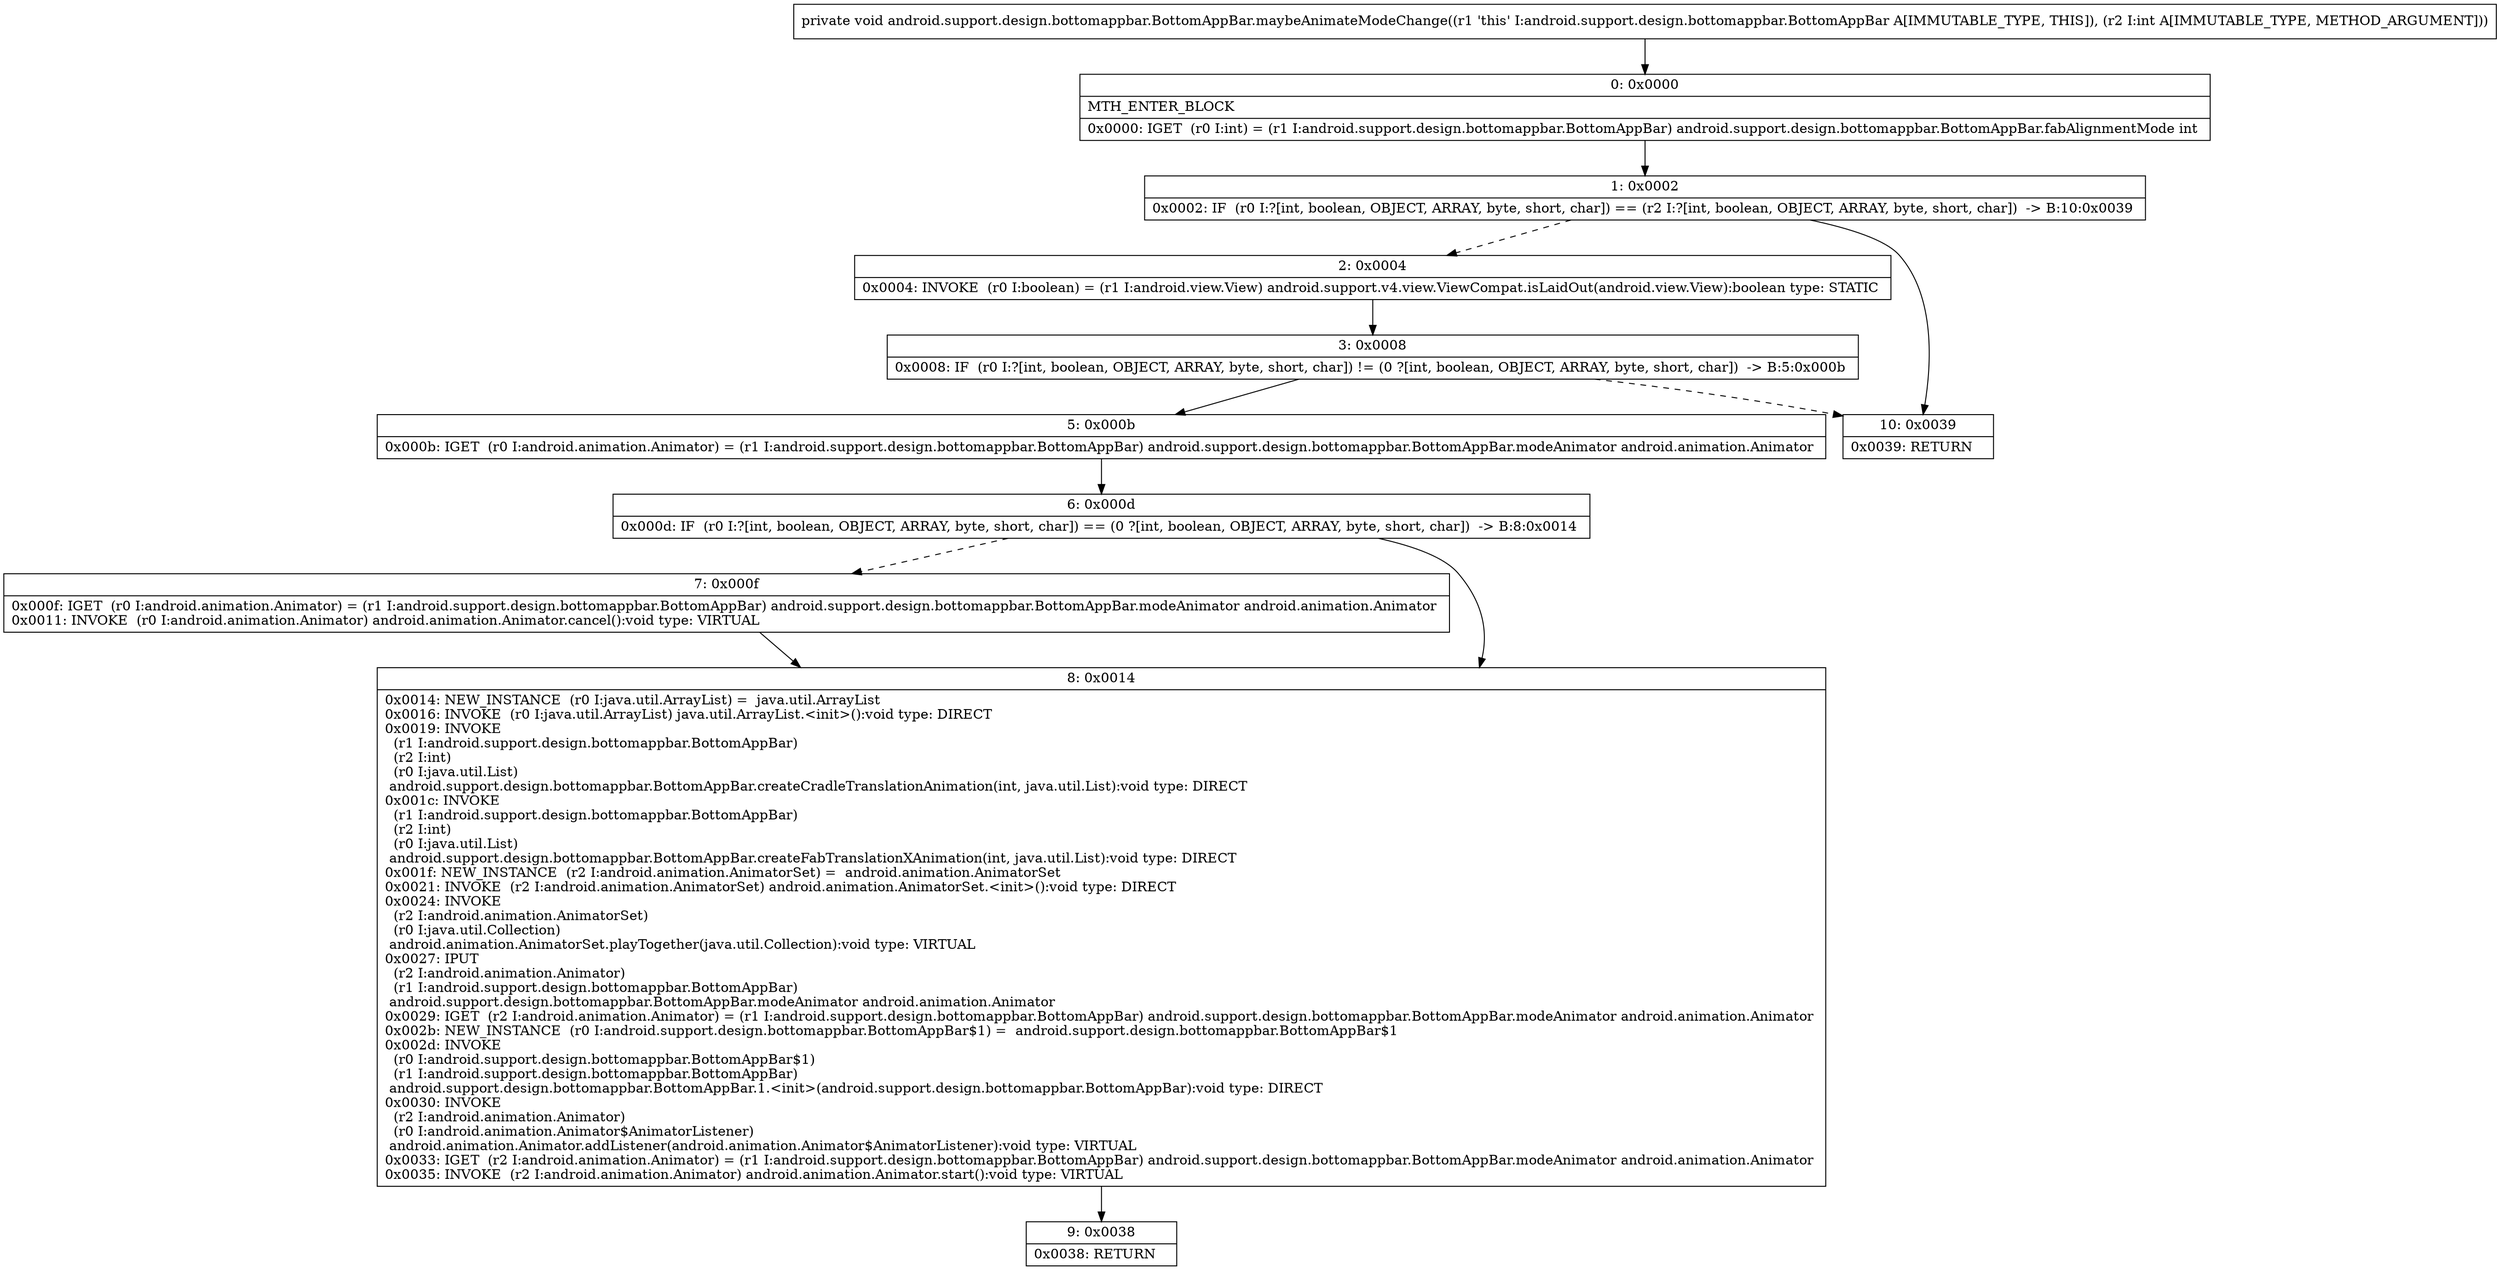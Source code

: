 digraph "CFG forandroid.support.design.bottomappbar.BottomAppBar.maybeAnimateModeChange(I)V" {
Node_0 [shape=record,label="{0\:\ 0x0000|MTH_ENTER_BLOCK\l|0x0000: IGET  (r0 I:int) = (r1 I:android.support.design.bottomappbar.BottomAppBar) android.support.design.bottomappbar.BottomAppBar.fabAlignmentMode int \l}"];
Node_1 [shape=record,label="{1\:\ 0x0002|0x0002: IF  (r0 I:?[int, boolean, OBJECT, ARRAY, byte, short, char]) == (r2 I:?[int, boolean, OBJECT, ARRAY, byte, short, char])  \-\> B:10:0x0039 \l}"];
Node_2 [shape=record,label="{2\:\ 0x0004|0x0004: INVOKE  (r0 I:boolean) = (r1 I:android.view.View) android.support.v4.view.ViewCompat.isLaidOut(android.view.View):boolean type: STATIC \l}"];
Node_3 [shape=record,label="{3\:\ 0x0008|0x0008: IF  (r0 I:?[int, boolean, OBJECT, ARRAY, byte, short, char]) != (0 ?[int, boolean, OBJECT, ARRAY, byte, short, char])  \-\> B:5:0x000b \l}"];
Node_5 [shape=record,label="{5\:\ 0x000b|0x000b: IGET  (r0 I:android.animation.Animator) = (r1 I:android.support.design.bottomappbar.BottomAppBar) android.support.design.bottomappbar.BottomAppBar.modeAnimator android.animation.Animator \l}"];
Node_6 [shape=record,label="{6\:\ 0x000d|0x000d: IF  (r0 I:?[int, boolean, OBJECT, ARRAY, byte, short, char]) == (0 ?[int, boolean, OBJECT, ARRAY, byte, short, char])  \-\> B:8:0x0014 \l}"];
Node_7 [shape=record,label="{7\:\ 0x000f|0x000f: IGET  (r0 I:android.animation.Animator) = (r1 I:android.support.design.bottomappbar.BottomAppBar) android.support.design.bottomappbar.BottomAppBar.modeAnimator android.animation.Animator \l0x0011: INVOKE  (r0 I:android.animation.Animator) android.animation.Animator.cancel():void type: VIRTUAL \l}"];
Node_8 [shape=record,label="{8\:\ 0x0014|0x0014: NEW_INSTANCE  (r0 I:java.util.ArrayList) =  java.util.ArrayList \l0x0016: INVOKE  (r0 I:java.util.ArrayList) java.util.ArrayList.\<init\>():void type: DIRECT \l0x0019: INVOKE  \l  (r1 I:android.support.design.bottomappbar.BottomAppBar)\l  (r2 I:int)\l  (r0 I:java.util.List)\l android.support.design.bottomappbar.BottomAppBar.createCradleTranslationAnimation(int, java.util.List):void type: DIRECT \l0x001c: INVOKE  \l  (r1 I:android.support.design.bottomappbar.BottomAppBar)\l  (r2 I:int)\l  (r0 I:java.util.List)\l android.support.design.bottomappbar.BottomAppBar.createFabTranslationXAnimation(int, java.util.List):void type: DIRECT \l0x001f: NEW_INSTANCE  (r2 I:android.animation.AnimatorSet) =  android.animation.AnimatorSet \l0x0021: INVOKE  (r2 I:android.animation.AnimatorSet) android.animation.AnimatorSet.\<init\>():void type: DIRECT \l0x0024: INVOKE  \l  (r2 I:android.animation.AnimatorSet)\l  (r0 I:java.util.Collection)\l android.animation.AnimatorSet.playTogether(java.util.Collection):void type: VIRTUAL \l0x0027: IPUT  \l  (r2 I:android.animation.Animator)\l  (r1 I:android.support.design.bottomappbar.BottomAppBar)\l android.support.design.bottomappbar.BottomAppBar.modeAnimator android.animation.Animator \l0x0029: IGET  (r2 I:android.animation.Animator) = (r1 I:android.support.design.bottomappbar.BottomAppBar) android.support.design.bottomappbar.BottomAppBar.modeAnimator android.animation.Animator \l0x002b: NEW_INSTANCE  (r0 I:android.support.design.bottomappbar.BottomAppBar$1) =  android.support.design.bottomappbar.BottomAppBar$1 \l0x002d: INVOKE  \l  (r0 I:android.support.design.bottomappbar.BottomAppBar$1)\l  (r1 I:android.support.design.bottomappbar.BottomAppBar)\l android.support.design.bottomappbar.BottomAppBar.1.\<init\>(android.support.design.bottomappbar.BottomAppBar):void type: DIRECT \l0x0030: INVOKE  \l  (r2 I:android.animation.Animator)\l  (r0 I:android.animation.Animator$AnimatorListener)\l android.animation.Animator.addListener(android.animation.Animator$AnimatorListener):void type: VIRTUAL \l0x0033: IGET  (r2 I:android.animation.Animator) = (r1 I:android.support.design.bottomappbar.BottomAppBar) android.support.design.bottomappbar.BottomAppBar.modeAnimator android.animation.Animator \l0x0035: INVOKE  (r2 I:android.animation.Animator) android.animation.Animator.start():void type: VIRTUAL \l}"];
Node_9 [shape=record,label="{9\:\ 0x0038|0x0038: RETURN   \l}"];
Node_10 [shape=record,label="{10\:\ 0x0039|0x0039: RETURN   \l}"];
MethodNode[shape=record,label="{private void android.support.design.bottomappbar.BottomAppBar.maybeAnimateModeChange((r1 'this' I:android.support.design.bottomappbar.BottomAppBar A[IMMUTABLE_TYPE, THIS]), (r2 I:int A[IMMUTABLE_TYPE, METHOD_ARGUMENT])) }"];
MethodNode -> Node_0;
Node_0 -> Node_1;
Node_1 -> Node_2[style=dashed];
Node_1 -> Node_10;
Node_2 -> Node_3;
Node_3 -> Node_5;
Node_3 -> Node_10[style=dashed];
Node_5 -> Node_6;
Node_6 -> Node_7[style=dashed];
Node_6 -> Node_8;
Node_7 -> Node_8;
Node_8 -> Node_9;
}

